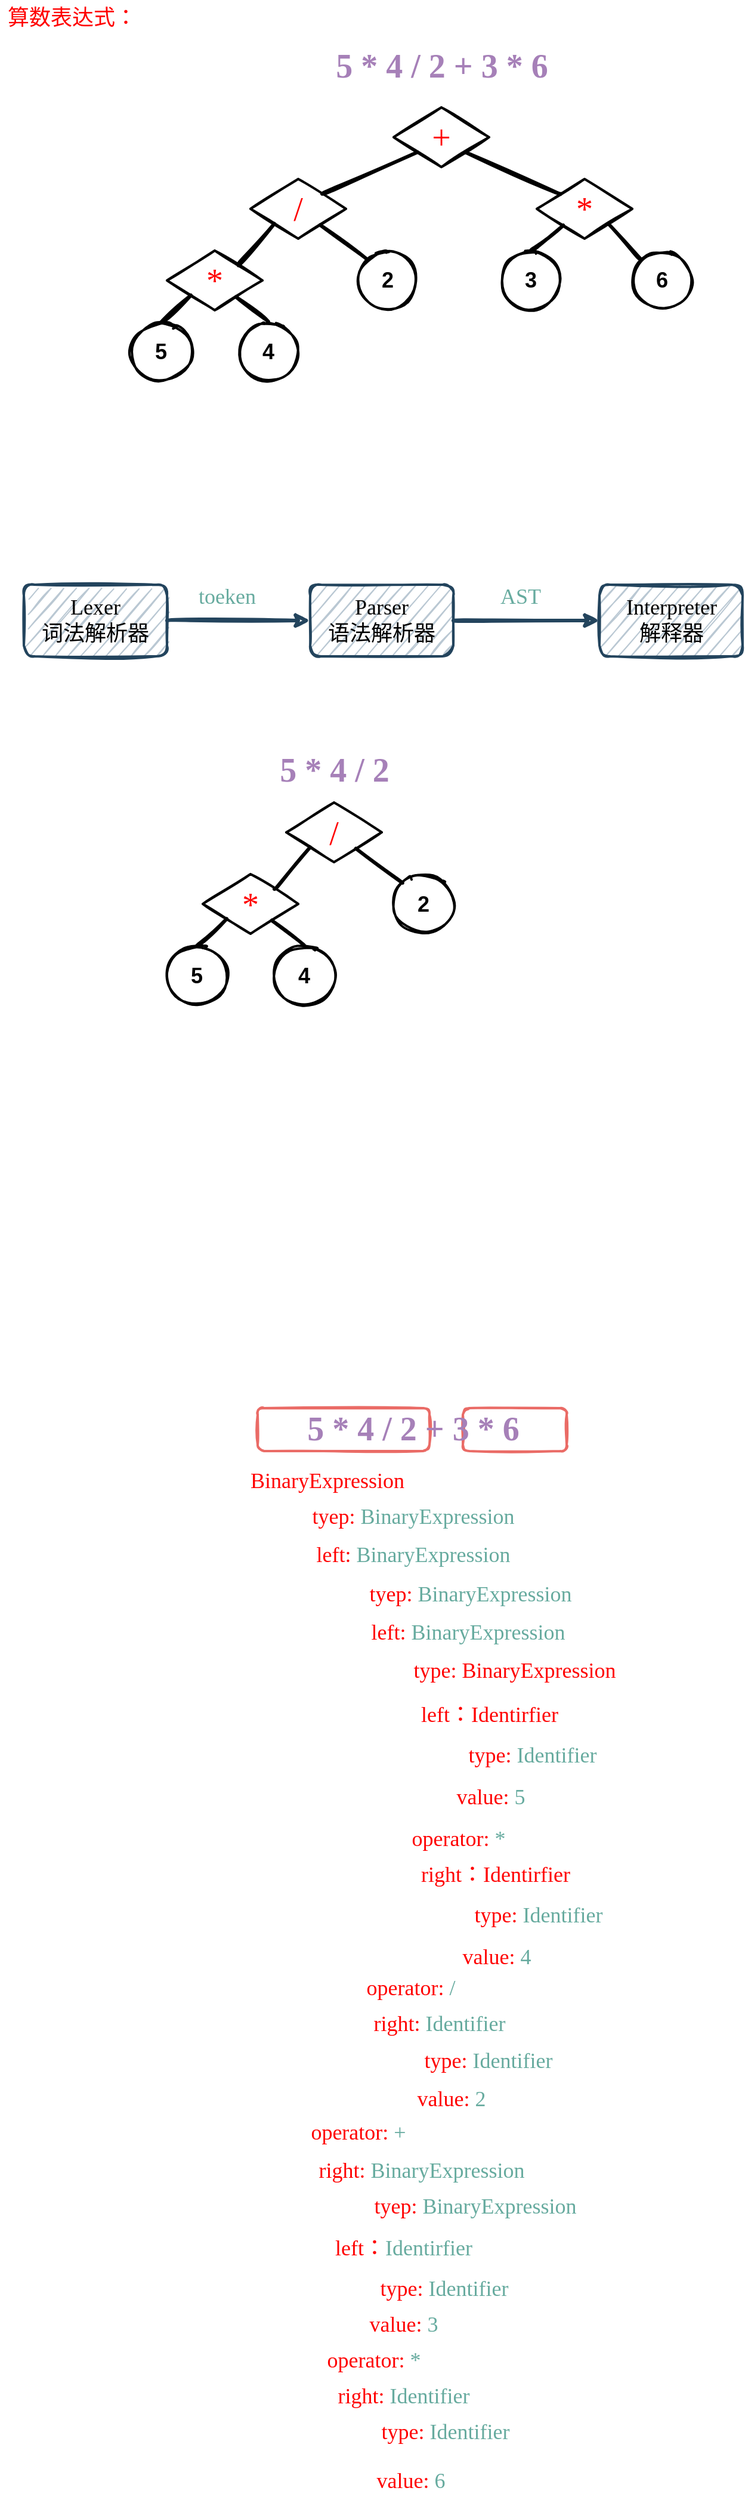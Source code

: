 <mxfile version="18.0.4" type="github">
  <diagram id="KwG3KzkdkKJEUnAlNp7N" name="第 1 页">
    <mxGraphModel dx="2066" dy="1129" grid="0" gridSize="10" guides="1" tooltips="1" connect="1" arrows="1" fold="1" page="1" pageScale="1" pageWidth="827" pageHeight="1169" math="0" shadow="0">
      <root>
        <mxCell id="0" />
        <mxCell id="1" parent="0" />
        <mxCell id="YPs2PWeKYUDRz_fuo6rX-30" value="" style="rounded=1;whiteSpace=wrap;html=1;shadow=0;sketch=1;fontFamily=Comic Sans MS;fontSize=18;fontColor=#FF0000;strokeWidth=2;strokeColor=#EA6B66;" parent="1" vertex="1">
          <mxGeometry x="438" y="1210" width="87" height="36" as="geometry" />
        </mxCell>
        <mxCell id="YPs2PWeKYUDRz_fuo6rX-27" value="" style="rounded=1;whiteSpace=wrap;html=1;fontFamily=Comic Sans MS;fontSize=18;fontColor=#FF0000;strokeWidth=2;shadow=0;sketch=1;strokeColor=#EA6B66;" parent="1" vertex="1">
          <mxGeometry x="266" y="1210" width="144" height="36" as="geometry" />
        </mxCell>
        <mxCell id="YPs2PWeKYUDRz_fuo6rX-23" value="" style="group;sketch=1;" parent="1" vertex="1" connectable="0">
          <mxGeometry x="160" y="70" width="470" height="280" as="geometry" />
        </mxCell>
        <mxCell id="YPs2PWeKYUDRz_fuo6rX-3" value="&lt;b&gt;&lt;font face=&quot;Comic Sans MS&quot; style=&quot;font-size: 28px;&quot;&gt;5 * 4 / 2 + 3 * 6&lt;/font&gt;&lt;/b&gt;" style="text;html=1;align=center;verticalAlign=middle;resizable=0;points=[];autosize=1;strokeColor=none;fillColor=none;fontColor=#A680B8;sketch=1;" parent="YPs2PWeKYUDRz_fuo6rX-23" vertex="1">
          <mxGeometry x="130" width="260" height="30" as="geometry" />
        </mxCell>
        <mxCell id="YPs2PWeKYUDRz_fuo6rX-6" value="6" style="ellipse;whiteSpace=wrap;html=1;aspect=fixed;strokeWidth=2;fontSize=18;fontStyle=1;sketch=1;" parent="YPs2PWeKYUDRz_fuo6rX-23" vertex="1">
          <mxGeometry x="420" y="170" width="50" height="50" as="geometry" />
        </mxCell>
        <mxCell id="YPs2PWeKYUDRz_fuo6rX-7" value="3" style="ellipse;whiteSpace=wrap;html=1;aspect=fixed;strokeWidth=2;fontSize=18;fontStyle=1;sketch=1;" parent="YPs2PWeKYUDRz_fuo6rX-23" vertex="1">
          <mxGeometry x="310" y="170" width="50" height="50" as="geometry" />
        </mxCell>
        <mxCell id="YPs2PWeKYUDRz_fuo6rX-8" value="2" style="ellipse;whiteSpace=wrap;html=1;aspect=fixed;strokeWidth=2;fontSize=18;fontStyle=1;sketch=1;" parent="YPs2PWeKYUDRz_fuo6rX-23" vertex="1">
          <mxGeometry x="190" y="170" width="50" height="50" as="geometry" />
        </mxCell>
        <mxCell id="YPs2PWeKYUDRz_fuo6rX-9" value="4" style="ellipse;whiteSpace=wrap;html=1;aspect=fixed;strokeWidth=2;fontSize=18;fontStyle=1;sketch=1;" parent="YPs2PWeKYUDRz_fuo6rX-23" vertex="1">
          <mxGeometry x="90" y="230" width="50" height="50" as="geometry" />
        </mxCell>
        <mxCell id="YPs2PWeKYUDRz_fuo6rX-10" value="5" style="ellipse;whiteSpace=wrap;html=1;aspect=fixed;strokeWidth=2;fontSize=18;fontStyle=1;sketch=1;" parent="YPs2PWeKYUDRz_fuo6rX-23" vertex="1">
          <mxGeometry y="230" width="50" height="50" as="geometry" />
        </mxCell>
        <mxCell id="YPs2PWeKYUDRz_fuo6rX-11" value="*" style="rhombus;whiteSpace=wrap;html=1;fontFamily=Comic Sans MS;fontSize=28;fontColor=#FF0000;strokeWidth=2;sketch=1;" parent="YPs2PWeKYUDRz_fuo6rX-23" vertex="1">
          <mxGeometry x="30" y="170" width="80" height="50" as="geometry" />
        </mxCell>
        <mxCell id="YPs2PWeKYUDRz_fuo6rX-13" style="edgeStyle=none;curved=1;orthogonalLoop=1;jettySize=auto;html=1;exitX=0.5;exitY=0;exitDx=0;exitDy=0;fontFamily=Comic Sans MS;fontSize=28;fontColor=#A680B8;endArrow=none;endFill=0;strokeWidth=3;sketch=1;" parent="YPs2PWeKYUDRz_fuo6rX-23" source="YPs2PWeKYUDRz_fuo6rX-9" target="YPs2PWeKYUDRz_fuo6rX-11" edge="1">
          <mxGeometry relative="1" as="geometry" />
        </mxCell>
        <mxCell id="YPs2PWeKYUDRz_fuo6rX-12" style="orthogonalLoop=1;jettySize=auto;html=1;exitX=0.5;exitY=0;exitDx=0;exitDy=0;entryX=0;entryY=1;entryDx=0;entryDy=0;fontFamily=Comic Sans MS;fontSize=28;fontColor=#A680B8;endArrow=none;endFill=0;curved=1;strokeWidth=3;sketch=1;" parent="YPs2PWeKYUDRz_fuo6rX-23" source="YPs2PWeKYUDRz_fuo6rX-10" target="YPs2PWeKYUDRz_fuo6rX-11" edge="1">
          <mxGeometry relative="1" as="geometry" />
        </mxCell>
        <mxCell id="YPs2PWeKYUDRz_fuo6rX-14" value="/" style="rhombus;whiteSpace=wrap;html=1;fontFamily=Comic Sans MS;fontSize=28;fontColor=#FF0000;strokeWidth=2;sketch=1;" parent="YPs2PWeKYUDRz_fuo6rX-23" vertex="1">
          <mxGeometry x="100" y="110" width="80" height="50" as="geometry" />
        </mxCell>
        <mxCell id="YPs2PWeKYUDRz_fuo6rX-16" style="edgeStyle=none;curved=1;orthogonalLoop=1;jettySize=auto;html=1;exitX=0;exitY=0;exitDx=0;exitDy=0;fontFamily=Comic Sans MS;fontSize=28;fontColor=#A680B8;endArrow=none;endFill=0;strokeWidth=3;sketch=1;" parent="YPs2PWeKYUDRz_fuo6rX-23" source="YPs2PWeKYUDRz_fuo6rX-8" target="YPs2PWeKYUDRz_fuo6rX-14" edge="1">
          <mxGeometry relative="1" as="geometry" />
        </mxCell>
        <mxCell id="YPs2PWeKYUDRz_fuo6rX-15" style="edgeStyle=none;curved=1;orthogonalLoop=1;jettySize=auto;html=1;exitX=1;exitY=0;exitDx=0;exitDy=0;entryX=0;entryY=1;entryDx=0;entryDy=0;fontFamily=Comic Sans MS;fontSize=28;fontColor=#A680B8;endArrow=none;endFill=0;strokeWidth=3;sketch=1;" parent="YPs2PWeKYUDRz_fuo6rX-23" source="YPs2PWeKYUDRz_fuo6rX-11" target="YPs2PWeKYUDRz_fuo6rX-14" edge="1">
          <mxGeometry relative="1" as="geometry" />
        </mxCell>
        <mxCell id="YPs2PWeKYUDRz_fuo6rX-17" value="*" style="rhombus;whiteSpace=wrap;html=1;fontFamily=Comic Sans MS;fontSize=28;fontColor=#FF0000;strokeWidth=2;sketch=1;" parent="YPs2PWeKYUDRz_fuo6rX-23" vertex="1">
          <mxGeometry x="340" y="110" width="80" height="50" as="geometry" />
        </mxCell>
        <mxCell id="YPs2PWeKYUDRz_fuo6rX-19" style="edgeStyle=none;curved=1;orthogonalLoop=1;jettySize=auto;html=1;exitX=0;exitY=0;exitDx=0;exitDy=0;entryX=1;entryY=1;entryDx=0;entryDy=0;fontFamily=Comic Sans MS;fontSize=28;fontColor=#A680B8;endArrow=none;endFill=0;strokeWidth=3;sketch=1;" parent="YPs2PWeKYUDRz_fuo6rX-23" source="YPs2PWeKYUDRz_fuo6rX-6" target="YPs2PWeKYUDRz_fuo6rX-17" edge="1">
          <mxGeometry relative="1" as="geometry" />
        </mxCell>
        <mxCell id="YPs2PWeKYUDRz_fuo6rX-18" style="edgeStyle=none;curved=1;orthogonalLoop=1;jettySize=auto;html=1;exitX=0.5;exitY=0;exitDx=0;exitDy=0;fontFamily=Comic Sans MS;fontSize=28;fontColor=#A680B8;endArrow=none;endFill=0;strokeWidth=3;sketch=1;" parent="YPs2PWeKYUDRz_fuo6rX-23" source="YPs2PWeKYUDRz_fuo6rX-7" target="YPs2PWeKYUDRz_fuo6rX-17" edge="1">
          <mxGeometry relative="1" as="geometry" />
        </mxCell>
        <mxCell id="YPs2PWeKYUDRz_fuo6rX-20" value="+" style="rhombus;whiteSpace=wrap;html=1;fontFamily=Comic Sans MS;fontSize=28;fontColor=#FF0000;strokeWidth=2;sketch=1;" parent="YPs2PWeKYUDRz_fuo6rX-23" vertex="1">
          <mxGeometry x="220" y="50" width="80" height="50" as="geometry" />
        </mxCell>
        <mxCell id="YPs2PWeKYUDRz_fuo6rX-21" style="edgeStyle=none;curved=1;orthogonalLoop=1;jettySize=auto;html=1;exitX=1;exitY=0;exitDx=0;exitDy=0;entryX=0;entryY=1;entryDx=0;entryDy=0;fontFamily=Comic Sans MS;fontSize=28;fontColor=#A680B8;endArrow=none;endFill=0;strokeWidth=3;sketch=1;" parent="YPs2PWeKYUDRz_fuo6rX-23" source="YPs2PWeKYUDRz_fuo6rX-14" target="YPs2PWeKYUDRz_fuo6rX-20" edge="1">
          <mxGeometry relative="1" as="geometry" />
        </mxCell>
        <mxCell id="YPs2PWeKYUDRz_fuo6rX-22" style="edgeStyle=none;curved=1;orthogonalLoop=1;jettySize=auto;html=1;exitX=0;exitY=0;exitDx=0;exitDy=0;entryX=1;entryY=1;entryDx=0;entryDy=0;fontFamily=Comic Sans MS;fontSize=28;fontColor=#A680B8;endArrow=none;endFill=0;strokeWidth=3;sketch=1;" parent="YPs2PWeKYUDRz_fuo6rX-23" source="YPs2PWeKYUDRz_fuo6rX-17" target="YPs2PWeKYUDRz_fuo6rX-20" edge="1">
          <mxGeometry relative="1" as="geometry" />
        </mxCell>
        <mxCell id="YPs2PWeKYUDRz_fuo6rX-24" value="算数表达式：" style="text;html=1;align=center;verticalAlign=middle;resizable=0;points=[];autosize=1;strokeColor=none;fillColor=none;fontSize=18;fontFamily=Comic Sans MS;fontColor=#FF0000;sketch=1;" parent="1" vertex="1">
          <mxGeometry x="50" y="30" width="120" height="30" as="geometry" />
        </mxCell>
        <mxCell id="YPs2PWeKYUDRz_fuo6rX-29" value="&lt;b style=&quot;color: rgb(166, 128, 184); font-family: Helvetica; font-size: 12px;&quot;&gt;&lt;font style=&quot;font-size: 28px;&quot; face=&quot;Comic Sans MS&quot;&gt;5 * 4 / 2 + 3 * 6&lt;/font&gt;&lt;/b&gt;" style="text;html=1;align=center;verticalAlign=middle;resizable=0;points=[];autosize=1;strokeColor=none;fillColor=none;fontSize=18;fontFamily=Comic Sans MS;fontColor=#FF0000;" parent="1" vertex="1">
          <mxGeometry x="269" y="1210" width="254" height="33" as="geometry" />
        </mxCell>
        <mxCell id="YPs2PWeKYUDRz_fuo6rX-58" value="" style="group" parent="1" vertex="1" connectable="0">
          <mxGeometry x="246" y="1258" width="336" height="544" as="geometry" />
        </mxCell>
        <mxCell id="YPs2PWeKYUDRz_fuo6rX-31" value="BinaryExpression" style="text;html=1;align=center;verticalAlign=middle;resizable=0;points=[];autosize=1;strokeColor=none;fillColor=none;fontSize=18;fontFamily=Comic Sans MS;fontColor=#FF0000;" parent="YPs2PWeKYUDRz_fuo6rX-58" vertex="1">
          <mxGeometry width="155" height="26" as="geometry" />
        </mxCell>
        <mxCell id="YPs2PWeKYUDRz_fuo6rX-32" value="tyep: &lt;font color=&quot;#67ab9f&quot;&gt;BinaryExpression&lt;/font&gt;" style="text;html=1;align=center;verticalAlign=middle;resizable=0;points=[];autosize=1;strokeColor=none;fillColor=none;fontSize=18;fontFamily=Comic Sans MS;fontColor=#FF0000;" parent="YPs2PWeKYUDRz_fuo6rX-58" vertex="1">
          <mxGeometry x="48.5" y="30" width="203" height="26" as="geometry" />
        </mxCell>
        <mxCell id="YPs2PWeKYUDRz_fuo6rX-33" value="left: &lt;font color=&quot;#67ab9f&quot;&gt;BinaryExpression&lt;/font&gt;" style="text;html=1;align=center;verticalAlign=middle;resizable=0;points=[];autosize=1;strokeColor=none;fillColor=none;fontSize=18;fontFamily=Comic Sans MS;fontColor=#FF0000;" parent="YPs2PWeKYUDRz_fuo6rX-58" vertex="1">
          <mxGeometry x="51" y="62" width="198" height="26" as="geometry" />
        </mxCell>
        <mxCell id="YPs2PWeKYUDRz_fuo6rX-36" value="tyep:&amp;nbsp;&lt;span style=&quot;color: rgb(103, 171, 159);&quot;&gt;BinaryExpression&lt;/span&gt;" style="text;html=1;align=center;verticalAlign=middle;resizable=0;points=[];autosize=1;strokeColor=none;fillColor=none;fontSize=18;fontFamily=Comic Sans MS;fontColor=#FF0000;" parent="YPs2PWeKYUDRz_fuo6rX-58" vertex="1">
          <mxGeometry x="96.5" y="95" width="203" height="26" as="geometry" />
        </mxCell>
        <mxCell id="YPs2PWeKYUDRz_fuo6rX-57" value="" style="group" parent="YPs2PWeKYUDRz_fuo6rX-58" vertex="1" connectable="0">
          <mxGeometry x="96.5" y="127" width="239.5" height="417" as="geometry" />
        </mxCell>
        <mxCell id="YPs2PWeKYUDRz_fuo6rX-37" value="left:&amp;nbsp;&lt;span style=&quot;color: rgb(103, 171, 159);&quot;&gt;BinaryExpression&lt;/span&gt;" style="text;html=1;align=center;verticalAlign=middle;resizable=0;points=[];autosize=1;strokeColor=none;fillColor=none;fontSize=18;fontFamily=Comic Sans MS;fontColor=#FF0000;" parent="YPs2PWeKYUDRz_fuo6rX-57" vertex="1">
          <mxGeometry width="198" height="26" as="geometry" />
        </mxCell>
        <mxCell id="YPs2PWeKYUDRz_fuo6rX-43" value="type: BinaryExpression" style="text;html=1;align=center;verticalAlign=middle;resizable=0;points=[];autosize=1;strokeColor=none;fillColor=none;fontSize=18;fontFamily=Comic Sans MS;fontColor=#FF0000;" parent="YPs2PWeKYUDRz_fuo6rX-57" vertex="1">
          <mxGeometry x="36.5" y="32" width="203" height="26" as="geometry" />
        </mxCell>
        <mxCell id="YPs2PWeKYUDRz_fuo6rX-44" value="" style="group" parent="YPs2PWeKYUDRz_fuo6rX-57" vertex="1" connectable="0">
          <mxGeometry y="298" width="188" height="119" as="geometry" />
        </mxCell>
        <mxCell id="YPs2PWeKYUDRz_fuo6rX-41" value="" style="group" parent="YPs2PWeKYUDRz_fuo6rX-44" vertex="1" connectable="0">
          <mxGeometry x="0.5" y="30" width="187.5" height="89" as="geometry" />
        </mxCell>
        <mxCell id="YPs2PWeKYUDRz_fuo6rX-38" value="right: &lt;font color=&quot;#67ab9f&quot;&gt;Identifier&lt;/font&gt;" style="text;html=1;align=center;verticalAlign=middle;resizable=0;points=[];autosize=1;strokeColor=none;fillColor=none;fontSize=18;fontFamily=Comic Sans MS;fontColor=#FF0000;" parent="YPs2PWeKYUDRz_fuo6rX-41" vertex="1">
          <mxGeometry width="149" height="26" as="geometry" />
        </mxCell>
        <mxCell id="YPs2PWeKYUDRz_fuo6rX-39" value="&lt;font color=&quot;#ff0000&quot;&gt;type:&amp;nbsp;&lt;/font&gt;Identifier" style="text;html=1;align=center;verticalAlign=middle;resizable=0;points=[];autosize=1;strokeColor=none;fillColor=none;fontSize=18;fontFamily=Comic Sans MS;fontColor=#67AB9F;" parent="YPs2PWeKYUDRz_fuo6rX-41" vertex="1">
          <mxGeometry x="43.5" y="31" width="144" height="26" as="geometry" />
        </mxCell>
        <mxCell id="YPs2PWeKYUDRz_fuo6rX-40" value="&lt;font color=&quot;#ff0000&quot;&gt;value: &lt;/font&gt;2" style="text;html=1;align=center;verticalAlign=middle;resizable=0;points=[];autosize=1;strokeColor=none;fillColor=none;fontSize=18;fontFamily=Comic Sans MS;fontColor=#67AB9F;" parent="YPs2PWeKYUDRz_fuo6rX-41" vertex="1">
          <mxGeometry x="47.5" y="63" width="74" height="26" as="geometry" />
        </mxCell>
        <mxCell id="YPs2PWeKYUDRz_fuo6rX-42" value="&lt;font color=&quot;#ff0000&quot;&gt;operator: &lt;/font&gt;/" style="text;html=1;align=center;verticalAlign=middle;resizable=0;points=[];autosize=1;strokeColor=none;fillColor=none;fontSize=18;fontFamily=Comic Sans MS;fontColor=#67AB9F;" parent="YPs2PWeKYUDRz_fuo6rX-44" vertex="1">
          <mxGeometry width="103" height="26" as="geometry" />
        </mxCell>
        <mxCell id="YPs2PWeKYUDRz_fuo6rX-56" value="" style="group" parent="YPs2PWeKYUDRz_fuo6rX-57" vertex="1" connectable="0">
          <mxGeometry x="39.5" y="69" width="191" height="229" as="geometry" />
        </mxCell>
        <mxCell id="YPs2PWeKYUDRz_fuo6rX-54" value="" style="group" parent="YPs2PWeKYUDRz_fuo6rX-56" vertex="1" connectable="0">
          <mxGeometry width="186" height="95" as="geometry" />
        </mxCell>
        <mxCell id="YPs2PWeKYUDRz_fuo6rX-45" value="left：Identirfier" style="text;html=1;align=center;verticalAlign=middle;resizable=0;points=[];autosize=1;strokeColor=none;fillColor=none;fontSize=18;fontFamily=Comic Sans MS;fontColor=#FF0000;" parent="YPs2PWeKYUDRz_fuo6rX-54" vertex="1">
          <mxGeometry width="155" height="26" as="geometry" />
        </mxCell>
        <mxCell id="YPs2PWeKYUDRz_fuo6rX-47" value="&lt;font color=&quot;#ff0000&quot;&gt;type:&amp;nbsp;&lt;/font&gt;&lt;span style=&quot;color: rgb(103, 171, 159);&quot;&gt;Identifier&lt;/span&gt;" style="text;html=1;align=center;verticalAlign=middle;resizable=0;points=[];autosize=1;strokeColor=none;fillColor=none;fontSize=18;fontFamily=Comic Sans MS;fontColor=#FF0000;" parent="YPs2PWeKYUDRz_fuo6rX-54" vertex="1">
          <mxGeometry x="42" y="34" width="144" height="26" as="geometry" />
        </mxCell>
        <mxCell id="YPs2PWeKYUDRz_fuo6rX-48" value="&lt;font color=&quot;#ff0000&quot;&gt;value: &lt;/font&gt;&lt;font color=&quot;#67ab9f&quot;&gt;5&lt;/font&gt;" style="text;html=1;align=center;verticalAlign=middle;resizable=0;points=[];autosize=1;strokeColor=none;fillColor=none;fontSize=18;fontFamily=Comic Sans MS;fontColor=#FF0000;" parent="YPs2PWeKYUDRz_fuo6rX-54" vertex="1">
          <mxGeometry x="42" y="69" width="74" height="26" as="geometry" />
        </mxCell>
        <mxCell id="YPs2PWeKYUDRz_fuo6rX-55" value="" style="group" parent="YPs2PWeKYUDRz_fuo6rX-56" vertex="1" connectable="0">
          <mxGeometry y="104" width="191" height="125" as="geometry" />
        </mxCell>
        <mxCell id="YPs2PWeKYUDRz_fuo6rX-52" value="operator: &lt;font color=&quot;#67ab9f&quot;&gt;*&lt;/font&gt;" style="text;html=1;align=center;verticalAlign=middle;resizable=0;points=[];autosize=1;strokeColor=none;fillColor=none;fontSize=18;fontFamily=Comic Sans MS;fontColor=#FF0000;" parent="YPs2PWeKYUDRz_fuo6rX-55" vertex="1">
          <mxGeometry width="104" height="26" as="geometry" />
        </mxCell>
        <mxCell id="YPs2PWeKYUDRz_fuo6rX-53" value="" style="group" parent="YPs2PWeKYUDRz_fuo6rX-55" vertex="1" connectable="0">
          <mxGeometry y="30" width="191" height="95" as="geometry" />
        </mxCell>
        <mxCell id="YPs2PWeKYUDRz_fuo6rX-49" value="right：Identirfier" style="text;html=1;align=center;verticalAlign=middle;resizable=0;points=[];autosize=1;strokeColor=none;fillColor=none;fontSize=18;fontFamily=Comic Sans MS;fontColor=#FF0000;" parent="YPs2PWeKYUDRz_fuo6rX-53" vertex="1">
          <mxGeometry width="165" height="26" as="geometry" />
        </mxCell>
        <mxCell id="YPs2PWeKYUDRz_fuo6rX-50" value="&lt;font color=&quot;#ff0000&quot;&gt;type:&amp;nbsp;&lt;/font&gt;&lt;span style=&quot;color: rgb(103, 171, 159);&quot;&gt;Identifier&lt;/span&gt;" style="text;html=1;align=center;verticalAlign=middle;resizable=0;points=[];autosize=1;strokeColor=none;fillColor=none;fontSize=18;fontFamily=Comic Sans MS;fontColor=#FF0000;" parent="YPs2PWeKYUDRz_fuo6rX-53" vertex="1">
          <mxGeometry x="47" y="34" width="144" height="26" as="geometry" />
        </mxCell>
        <mxCell id="YPs2PWeKYUDRz_fuo6rX-51" value="&lt;font color=&quot;#ff0000&quot;&gt;value: &lt;/font&gt;&lt;font color=&quot;#67ab9f&quot;&gt;4&lt;/font&gt;" style="text;html=1;align=center;verticalAlign=middle;resizable=0;points=[];autosize=1;strokeColor=none;fillColor=none;fontSize=18;fontFamily=Comic Sans MS;fontColor=#FF0000;" parent="YPs2PWeKYUDRz_fuo6rX-53" vertex="1">
          <mxGeometry x="47" y="69" width="74" height="26" as="geometry" />
        </mxCell>
        <mxCell id="YPs2PWeKYUDRz_fuo6rX-67" value="" style="group" parent="1" vertex="1" connectable="0">
          <mxGeometry x="298" y="1834" width="254.5" height="290" as="geometry" />
        </mxCell>
        <mxCell id="YPs2PWeKYUDRz_fuo6rX-34" value="right: &lt;font color=&quot;#67ab9f&quot;&gt;BinaryExpression&lt;/font&gt;" style="text;html=1;align=center;verticalAlign=middle;resizable=0;points=[];autosize=1;strokeColor=none;fillColor=none;fontSize=18;fontFamily=Comic Sans MS;fontColor=#FF0000;" parent="YPs2PWeKYUDRz_fuo6rX-67" vertex="1">
          <mxGeometry width="210" height="30" as="geometry" />
        </mxCell>
        <mxCell id="YPs2PWeKYUDRz_fuo6rX-59" value="&lt;span style=&quot;color: rgb(255, 0, 0);&quot;&gt;tyep:&amp;nbsp;&lt;/span&gt;BinaryExpression" style="text;html=1;align=center;verticalAlign=middle;resizable=0;points=[];autosize=1;strokeColor=none;fillColor=none;fontSize=18;fontFamily=Comic Sans MS;fontColor=#67AB9F;" parent="YPs2PWeKYUDRz_fuo6rX-67" vertex="1">
          <mxGeometry x="44.5" y="30" width="210" height="30" as="geometry" />
        </mxCell>
        <mxCell id="YPs2PWeKYUDRz_fuo6rX-60" value="&lt;span style=&quot;color: rgb(255, 0, 0);&quot;&gt;left：&lt;/span&gt;Identirfier" style="text;html=1;align=center;verticalAlign=middle;resizable=0;points=[];autosize=1;strokeColor=none;fillColor=none;fontSize=18;fontFamily=Comic Sans MS;fontColor=#67AB9F;" parent="YPs2PWeKYUDRz_fuo6rX-67" vertex="1">
          <mxGeometry x="9.5" y="65" width="160" height="30" as="geometry" />
        </mxCell>
        <mxCell id="YPs2PWeKYUDRz_fuo6rX-61" value="&lt;font style=&quot;color: rgb(255, 0, 0);&quot; color=&quot;#ff0000&quot;&gt;type:&amp;nbsp;&lt;/font&gt;Identifier" style="text;html=1;align=center;verticalAlign=middle;resizable=0;points=[];autosize=1;strokeColor=none;fillColor=none;fontSize=18;fontFamily=Comic Sans MS;fontColor=#67AB9F;" parent="YPs2PWeKYUDRz_fuo6rX-67" vertex="1">
          <mxGeometry x="48.5" y="99" width="150" height="30" as="geometry" />
        </mxCell>
        <mxCell id="YPs2PWeKYUDRz_fuo6rX-62" value="&lt;font style=&quot;color: rgb(255, 0, 0);&quot; color=&quot;#ff0000&quot;&gt;value: &lt;/font&gt;&lt;font style=&quot;&quot;&gt;3&lt;/font&gt;" style="text;html=1;align=center;verticalAlign=middle;resizable=0;points=[];autosize=1;strokeColor=none;fillColor=none;fontSize=18;fontFamily=Comic Sans MS;fontColor=#67AB9F;" parent="YPs2PWeKYUDRz_fuo6rX-67" vertex="1">
          <mxGeometry x="49.5" y="129" width="80" height="30" as="geometry" />
        </mxCell>
        <mxCell id="YPs2PWeKYUDRz_fuo6rX-63" value="&lt;span style=&quot;color: rgb(255, 0, 0);&quot;&gt;operator:&amp;nbsp;&lt;/span&gt;&lt;font color=&quot;#67ab9f&quot;&gt;*&lt;/font&gt;" style="text;html=1;align=center;verticalAlign=middle;resizable=0;points=[];autosize=1;strokeColor=none;fillColor=none;fontSize=18;fontFamily=Comic Sans MS;fontColor=#67AB9F;" parent="YPs2PWeKYUDRz_fuo6rX-67" vertex="1">
          <mxGeometry x="9.5" y="159" width="110" height="30" as="geometry" />
        </mxCell>
        <mxCell id="YPs2PWeKYUDRz_fuo6rX-64" value="&lt;span style=&quot;color: rgb(255, 0, 0);&quot;&gt;right:&amp;nbsp;&lt;/span&gt;&lt;font color=&quot;#67ab9f&quot;&gt;Identifier&lt;/font&gt;" style="text;html=1;align=center;verticalAlign=middle;resizable=0;points=[];autosize=1;strokeColor=none;fillColor=none;fontSize=18;fontFamily=Comic Sans MS;fontColor=#67AB9F;" parent="YPs2PWeKYUDRz_fuo6rX-67" vertex="1">
          <mxGeometry x="14.5" y="189" width="150" height="30" as="geometry" />
        </mxCell>
        <mxCell id="YPs2PWeKYUDRz_fuo6rX-65" value="&lt;font color=&quot;#ff0000&quot;&gt;type:&amp;nbsp;&lt;/font&gt;Identifier" style="text;html=1;align=center;verticalAlign=middle;resizable=0;points=[];autosize=1;strokeColor=none;fillColor=none;fontSize=18;fontFamily=Comic Sans MS;fontColor=#67AB9F;" parent="YPs2PWeKYUDRz_fuo6rX-67" vertex="1">
          <mxGeometry x="49.5" y="219" width="150" height="30" as="geometry" />
        </mxCell>
        <mxCell id="YPs2PWeKYUDRz_fuo6rX-66" value="&lt;font color=&quot;#ff0000&quot;&gt;value: &lt;/font&gt;6" style="text;html=1;align=center;verticalAlign=middle;resizable=0;points=[];autosize=1;strokeColor=none;fillColor=none;fontSize=18;fontFamily=Comic Sans MS;fontColor=#67AB9F;" parent="YPs2PWeKYUDRz_fuo6rX-67" vertex="1">
          <mxGeometry x="55.5" y="260" width="80" height="30" as="geometry" />
        </mxCell>
        <mxCell id="YPs2PWeKYUDRz_fuo6rX-68" value="&lt;font color=&quot;#ff0000&quot;&gt;operator: &lt;/font&gt;+" style="text;html=1;align=center;verticalAlign=middle;resizable=0;points=[];autosize=1;strokeColor=none;fillColor=none;fontSize=18;fontFamily=Comic Sans MS;fontColor=#67AB9F;" parent="1" vertex="1">
          <mxGeometry x="295" y="1802" width="110" height="30" as="geometry" />
        </mxCell>
        <mxCell id="YPs2PWeKYUDRz_fuo6rX-73" style="edgeStyle=none;curved=1;sketch=1;orthogonalLoop=1;jettySize=auto;html=1;exitX=1;exitY=0.5;exitDx=0;exitDy=0;entryX=0;entryY=0.5;entryDx=0;entryDy=0;fontFamily=Comic Sans MS;fontSize=18;fontColor=#67AB9F;endArrow=classic;endFill=1;strokeWidth=3;fillColor=#bac8d3;strokeColor=#23445d;" parent="1" source="YPs2PWeKYUDRz_fuo6rX-70" target="YPs2PWeKYUDRz_fuo6rX-71" edge="1">
          <mxGeometry relative="1" as="geometry" />
        </mxCell>
        <mxCell id="YPs2PWeKYUDRz_fuo6rX-76" value="toeken" style="edgeLabel;html=1;align=center;verticalAlign=middle;resizable=0;points=[];fontSize=18;fontFamily=Comic Sans MS;fontColor=#67AB9F;" parent="YPs2PWeKYUDRz_fuo6rX-73" vertex="1" connectable="0">
          <mxGeometry x="-0.333" y="-3" relative="1" as="geometry">
            <mxPoint x="10" y="-23" as="offset" />
          </mxGeometry>
        </mxCell>
        <mxCell id="YPs2PWeKYUDRz_fuo6rX-70" value="Lexer&lt;br&gt;词法解析器" style="rounded=1;whiteSpace=wrap;html=1;shadow=0;sketch=1;fontFamily=Comic Sans MS;fontSize=18;strokeColor=#23445d;strokeWidth=2;fillColor=#bac8d3;" parent="1" vertex="1">
          <mxGeometry x="70" y="520" width="120" height="60" as="geometry" />
        </mxCell>
        <mxCell id="YPs2PWeKYUDRz_fuo6rX-74" style="edgeStyle=none;curved=1;sketch=1;orthogonalLoop=1;jettySize=auto;html=1;exitX=1;exitY=0.5;exitDx=0;exitDy=0;fontFamily=Comic Sans MS;fontSize=18;fontColor=#67AB9F;endArrow=classic;endFill=1;strokeWidth=3;fillColor=#bac8d3;strokeColor=#23445d;" parent="1" source="YPs2PWeKYUDRz_fuo6rX-71" target="YPs2PWeKYUDRz_fuo6rX-72" edge="1">
          <mxGeometry relative="1" as="geometry" />
        </mxCell>
        <mxCell id="YPs2PWeKYUDRz_fuo6rX-77" value="AST" style="edgeLabel;html=1;align=center;verticalAlign=middle;resizable=0;points=[];fontSize=18;fontFamily=Comic Sans MS;fontColor=#67AB9F;" parent="YPs2PWeKYUDRz_fuo6rX-74" vertex="1" connectable="0">
          <mxGeometry x="-0.331" y="-3" relative="1" as="geometry">
            <mxPoint x="15" y="-23" as="offset" />
          </mxGeometry>
        </mxCell>
        <mxCell id="YPs2PWeKYUDRz_fuo6rX-71" value="Parser&lt;br&gt;语法解析器" style="rounded=1;whiteSpace=wrap;html=1;shadow=0;sketch=1;fontFamily=Comic Sans MS;fontSize=18;strokeColor=#23445d;strokeWidth=2;fillColor=#bac8d3;" parent="1" vertex="1">
          <mxGeometry x="310" y="520" width="120" height="60" as="geometry" />
        </mxCell>
        <mxCell id="YPs2PWeKYUDRz_fuo6rX-72" value="Interpreter&lt;br&gt;解释器" style="rounded=1;whiteSpace=wrap;html=1;shadow=0;sketch=1;fontFamily=Comic Sans MS;fontSize=18;strokeColor=#23445d;strokeWidth=2;fillColor=#bac8d3;" parent="1" vertex="1">
          <mxGeometry x="552.5" y="520" width="120" height="60" as="geometry" />
        </mxCell>
        <mxCell id="Jjw446097G5PCrvgNybj-11" value="" style="group" vertex="1" connectable="0" parent="1">
          <mxGeometry x="190" y="702.5" width="240" height="170" as="geometry" />
        </mxCell>
        <mxCell id="Jjw446097G5PCrvgNybj-1" value="2" style="ellipse;whiteSpace=wrap;html=1;aspect=fixed;strokeWidth=2;fontSize=18;fontStyle=1;sketch=1;" vertex="1" parent="Jjw446097G5PCrvgNybj-11">
          <mxGeometry x="190" y="60" width="50" height="50" as="geometry" />
        </mxCell>
        <mxCell id="Jjw446097G5PCrvgNybj-2" value="4" style="ellipse;whiteSpace=wrap;html=1;aspect=fixed;strokeWidth=2;fontSize=18;fontStyle=1;sketch=1;" vertex="1" parent="Jjw446097G5PCrvgNybj-11">
          <mxGeometry x="90" y="120" width="50" height="50" as="geometry" />
        </mxCell>
        <mxCell id="Jjw446097G5PCrvgNybj-3" value="5" style="ellipse;whiteSpace=wrap;html=1;aspect=fixed;strokeWidth=2;fontSize=18;fontStyle=1;sketch=1;" vertex="1" parent="Jjw446097G5PCrvgNybj-11">
          <mxGeometry y="120" width="50" height="50" as="geometry" />
        </mxCell>
        <mxCell id="Jjw446097G5PCrvgNybj-4" value="*" style="rhombus;whiteSpace=wrap;html=1;fontFamily=Comic Sans MS;fontSize=28;fontColor=#FF0000;strokeWidth=2;sketch=1;" vertex="1" parent="Jjw446097G5PCrvgNybj-11">
          <mxGeometry x="30" y="60" width="80" height="50" as="geometry" />
        </mxCell>
        <mxCell id="Jjw446097G5PCrvgNybj-5" style="edgeStyle=none;curved=1;orthogonalLoop=1;jettySize=auto;html=1;exitX=0.5;exitY=0;exitDx=0;exitDy=0;fontFamily=Comic Sans MS;fontSize=28;fontColor=#A680B8;endArrow=none;endFill=0;strokeWidth=3;sketch=1;" edge="1" parent="Jjw446097G5PCrvgNybj-11" source="Jjw446097G5PCrvgNybj-2" target="Jjw446097G5PCrvgNybj-4">
          <mxGeometry relative="1" as="geometry" />
        </mxCell>
        <mxCell id="Jjw446097G5PCrvgNybj-6" style="orthogonalLoop=1;jettySize=auto;html=1;exitX=0.5;exitY=0;exitDx=0;exitDy=0;entryX=0;entryY=1;entryDx=0;entryDy=0;fontFamily=Comic Sans MS;fontSize=28;fontColor=#A680B8;endArrow=none;endFill=0;curved=1;strokeWidth=3;sketch=1;" edge="1" parent="Jjw446097G5PCrvgNybj-11" source="Jjw446097G5PCrvgNybj-3" target="Jjw446097G5PCrvgNybj-4">
          <mxGeometry relative="1" as="geometry" />
        </mxCell>
        <mxCell id="Jjw446097G5PCrvgNybj-7" value="/" style="rhombus;whiteSpace=wrap;html=1;fontFamily=Comic Sans MS;fontSize=28;fontColor=#FF0000;strokeWidth=2;sketch=1;" vertex="1" parent="Jjw446097G5PCrvgNybj-11">
          <mxGeometry x="100" width="80" height="50" as="geometry" />
        </mxCell>
        <mxCell id="Jjw446097G5PCrvgNybj-8" style="edgeStyle=none;curved=1;orthogonalLoop=1;jettySize=auto;html=1;exitX=0;exitY=0;exitDx=0;exitDy=0;fontFamily=Comic Sans MS;fontSize=28;fontColor=#A680B8;endArrow=none;endFill=0;strokeWidth=3;sketch=1;" edge="1" parent="Jjw446097G5PCrvgNybj-11" source="Jjw446097G5PCrvgNybj-1" target="Jjw446097G5PCrvgNybj-7">
          <mxGeometry relative="1" as="geometry" />
        </mxCell>
        <mxCell id="Jjw446097G5PCrvgNybj-9" style="edgeStyle=none;curved=1;orthogonalLoop=1;jettySize=auto;html=1;exitX=1;exitY=0;exitDx=0;exitDy=0;entryX=0;entryY=1;entryDx=0;entryDy=0;fontFamily=Comic Sans MS;fontSize=28;fontColor=#A680B8;endArrow=none;endFill=0;strokeWidth=3;sketch=1;" edge="1" parent="Jjw446097G5PCrvgNybj-11" source="Jjw446097G5PCrvgNybj-4" target="Jjw446097G5PCrvgNybj-7">
          <mxGeometry relative="1" as="geometry" />
        </mxCell>
        <mxCell id="Jjw446097G5PCrvgNybj-12" value="&lt;b style=&quot;color: rgb(166, 128, 184);&quot;&gt;&lt;font style=&quot;font-size: 28px;&quot; face=&quot;Comic Sans MS&quot;&gt;5 * 4 / 2&lt;/font&gt;&lt;/b&gt;" style="text;html=1;align=center;verticalAlign=middle;resizable=0;points=[];autosize=1;strokeColor=none;fillColor=none;" vertex="1" parent="1">
          <mxGeometry x="260" y="660" width="140" height="30" as="geometry" />
        </mxCell>
      </root>
    </mxGraphModel>
  </diagram>
</mxfile>
